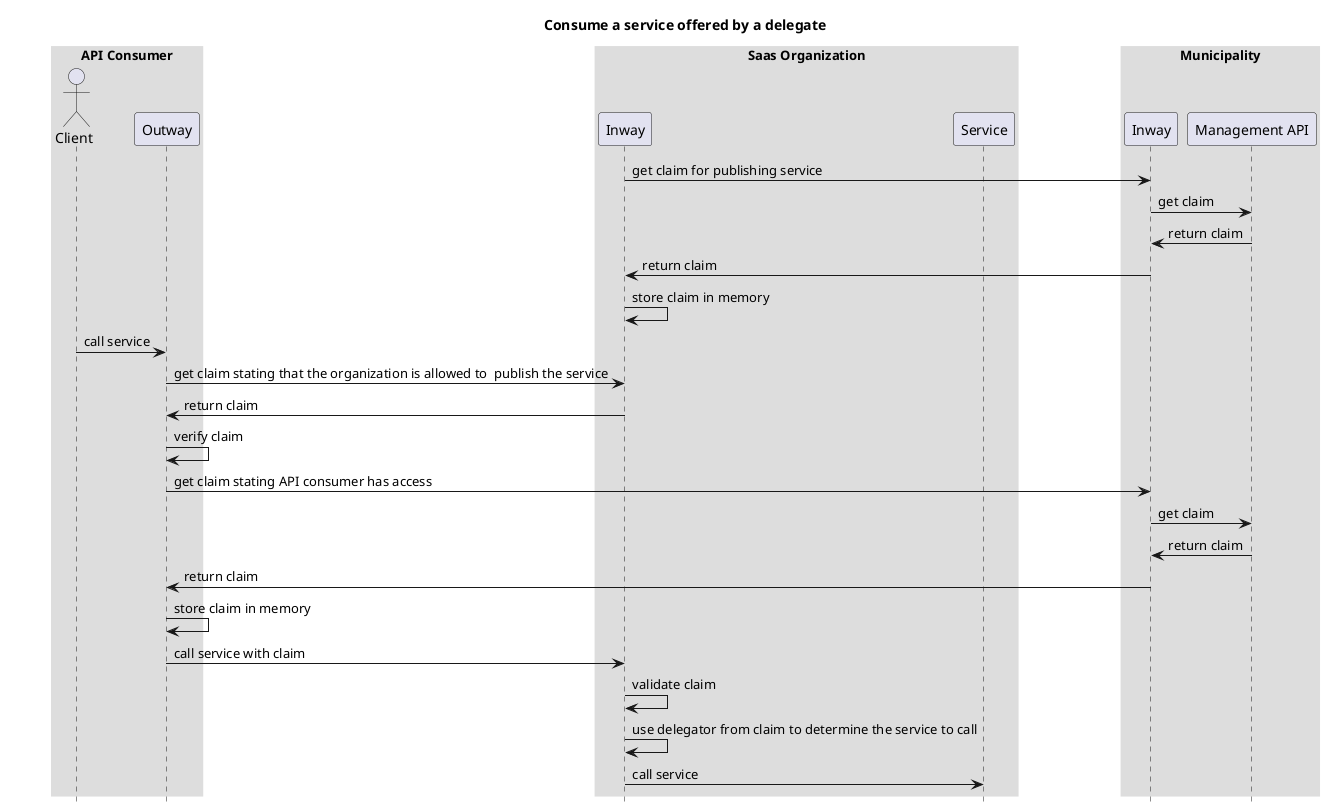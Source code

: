 @startuml
title: Consume a service offered by a delegate

skinparam sequenceBoxBorderColor #transparent
skinparam boxPadding 50
hide footbox

box "API Consumer"
actor "Client" as clientConsumer
participant "Outway" as outwayConsumer
end box


box "Saas Organization"
participant "Inway" as inwaySaasOrganization
participant "Service" as serviceSaasOrganization
end box

box "Municipality"
participant "Inway" as inwayMunicipality
participant "Management API" as managementAPIMunicipality
end box

inwaySaasOrganization -> inwayMunicipality: get claim for publishing service
inwayMunicipality -> managementAPIMunicipality: get claim
managementAPIMunicipality -> inwayMunicipality: return claim
inwayMunicipality -> inwaySaasOrganization: return claim
inwaySaasOrganization -> inwaySaasOrganization: store claim in memory

clientConsumer -> outwayConsumer: call service
outwayConsumer -> inwaySaasOrganization: get claim stating that the organization is allowed to  publish the service
inwaySaasOrganization -> outwayConsumer: return claim
outwayConsumer -> outwayConsumer: verify claim
outwayConsumer -> inwayMunicipality: get claim stating API consumer has access
inwayMunicipality -> managementAPIMunicipality: get claim
managementAPIMunicipality -> inwayMunicipality: return claim
inwayMunicipality -> outwayConsumer: return claim
outwayConsumer -> outwayConsumer: store claim in memory
outwayConsumer -> inwaySaasOrganization: call service with claim
inwaySaasOrganization -> inwaySaasOrganization: validate claim
inwaySaasOrganization -> inwaySaasOrganization: use delegator from claim to determine the service to call
inwaySaasOrganization -> serviceSaasOrganization: call service

@enduml
